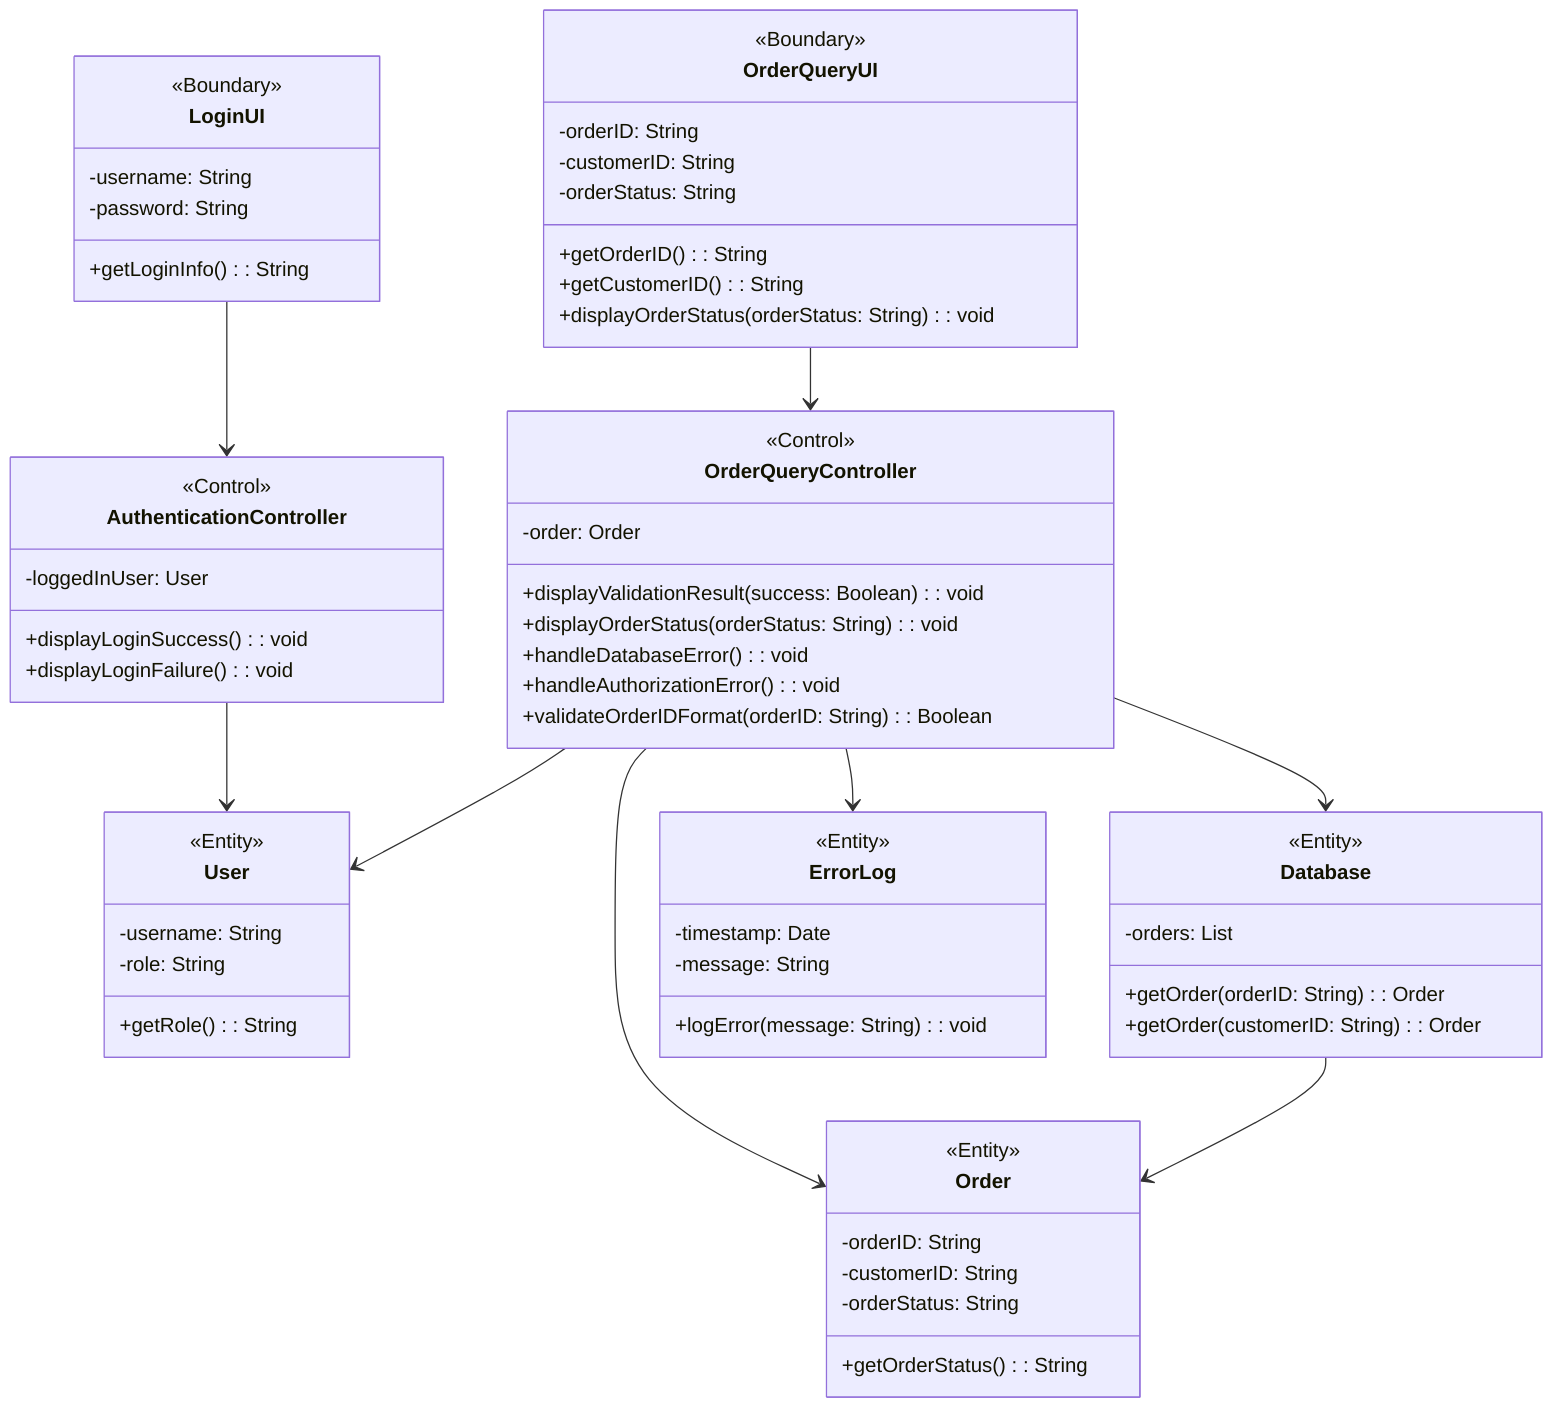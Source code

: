 classDiagram
class LoginUI <<Boundary>> {
-username: String
-password: String
+getLoginInfo(): String
}
class OrderQueryUI <<Boundary>> {
-orderID: String
-customerID: String
-orderStatus: String
+getOrderID(): String
+getCustomerID(): String
+displayOrderStatus(orderStatus: String): void
}
class AuthenticationController <<Control>> {
-loggedInUser: User
+displayLoginSuccess(): void
+displayLoginFailure(): void
}
class OrderQueryController <<Control>> {
-order: Order
+displayValidationResult(success: Boolean): void
+displayOrderStatus(orderStatus: String): void
+handleDatabaseError(): void
+handleAuthorizationError(): void
+validateOrderIDFormat(orderID: String): Boolean
}
class Order <<Entity>> {
-orderID: String
-customerID: String
-orderStatus: String
+getOrderStatus(): String
}
class User <<Entity>> {
-username: String
-role: String
+getRole(): String
}
class Database <<Entity>> {
-orders: List<Order>
+getOrder(orderID: String): Order
+getOrder(customerID: String): Order
}
class ErrorLog <<Entity>> {
-timestamp: Date
-message: String
+logError(message: String): void
}

LoginUI --> AuthenticationController
AuthenticationController --> User
OrderQueryUI --> OrderQueryController
OrderQueryController --> Order
OrderQueryController --> Database
OrderQueryController --> ErrorLog
OrderQueryController --> User
Database --> Order